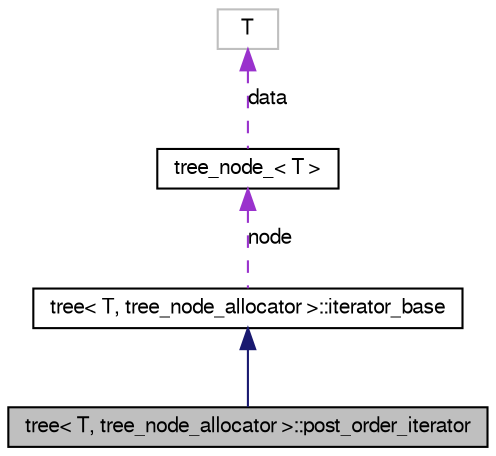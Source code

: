 digraph G
{
  bgcolor="transparent";
  edge [fontname="FreeSans",fontsize=10,labelfontname="FreeSans",labelfontsize=10];
  node [fontname="FreeSans",fontsize=10,shape=record];
  Node1 [label="tree\< T, tree_node_allocator \>::post_order_iterator",height=0.2,width=0.4,color="black", fillcolor="grey75", style="filled" fontcolor="black"];
  Node2 -> Node1 [dir=back,color="midnightblue",fontsize=10,style="solid"];
  Node2 [label="tree\< T, tree_node_allocator \>::iterator_base",height=0.2,width=0.4,color="black",URL="$classtree_1_1iterator__base.html"];
  Node3 -> Node2 [dir=back,color="darkorchid3",fontsize=10,style="dashed",label="node"];
  Node3 [label="tree_node_\< T \>",height=0.2,width=0.4,color="black",URL="$classtree__node__.html"];
  Node4 -> Node3 [dir=back,color="darkorchid3",fontsize=10,style="dashed",label="data"];
  Node4 [label="T",height=0.2,width=0.4,color="grey75"];
}
